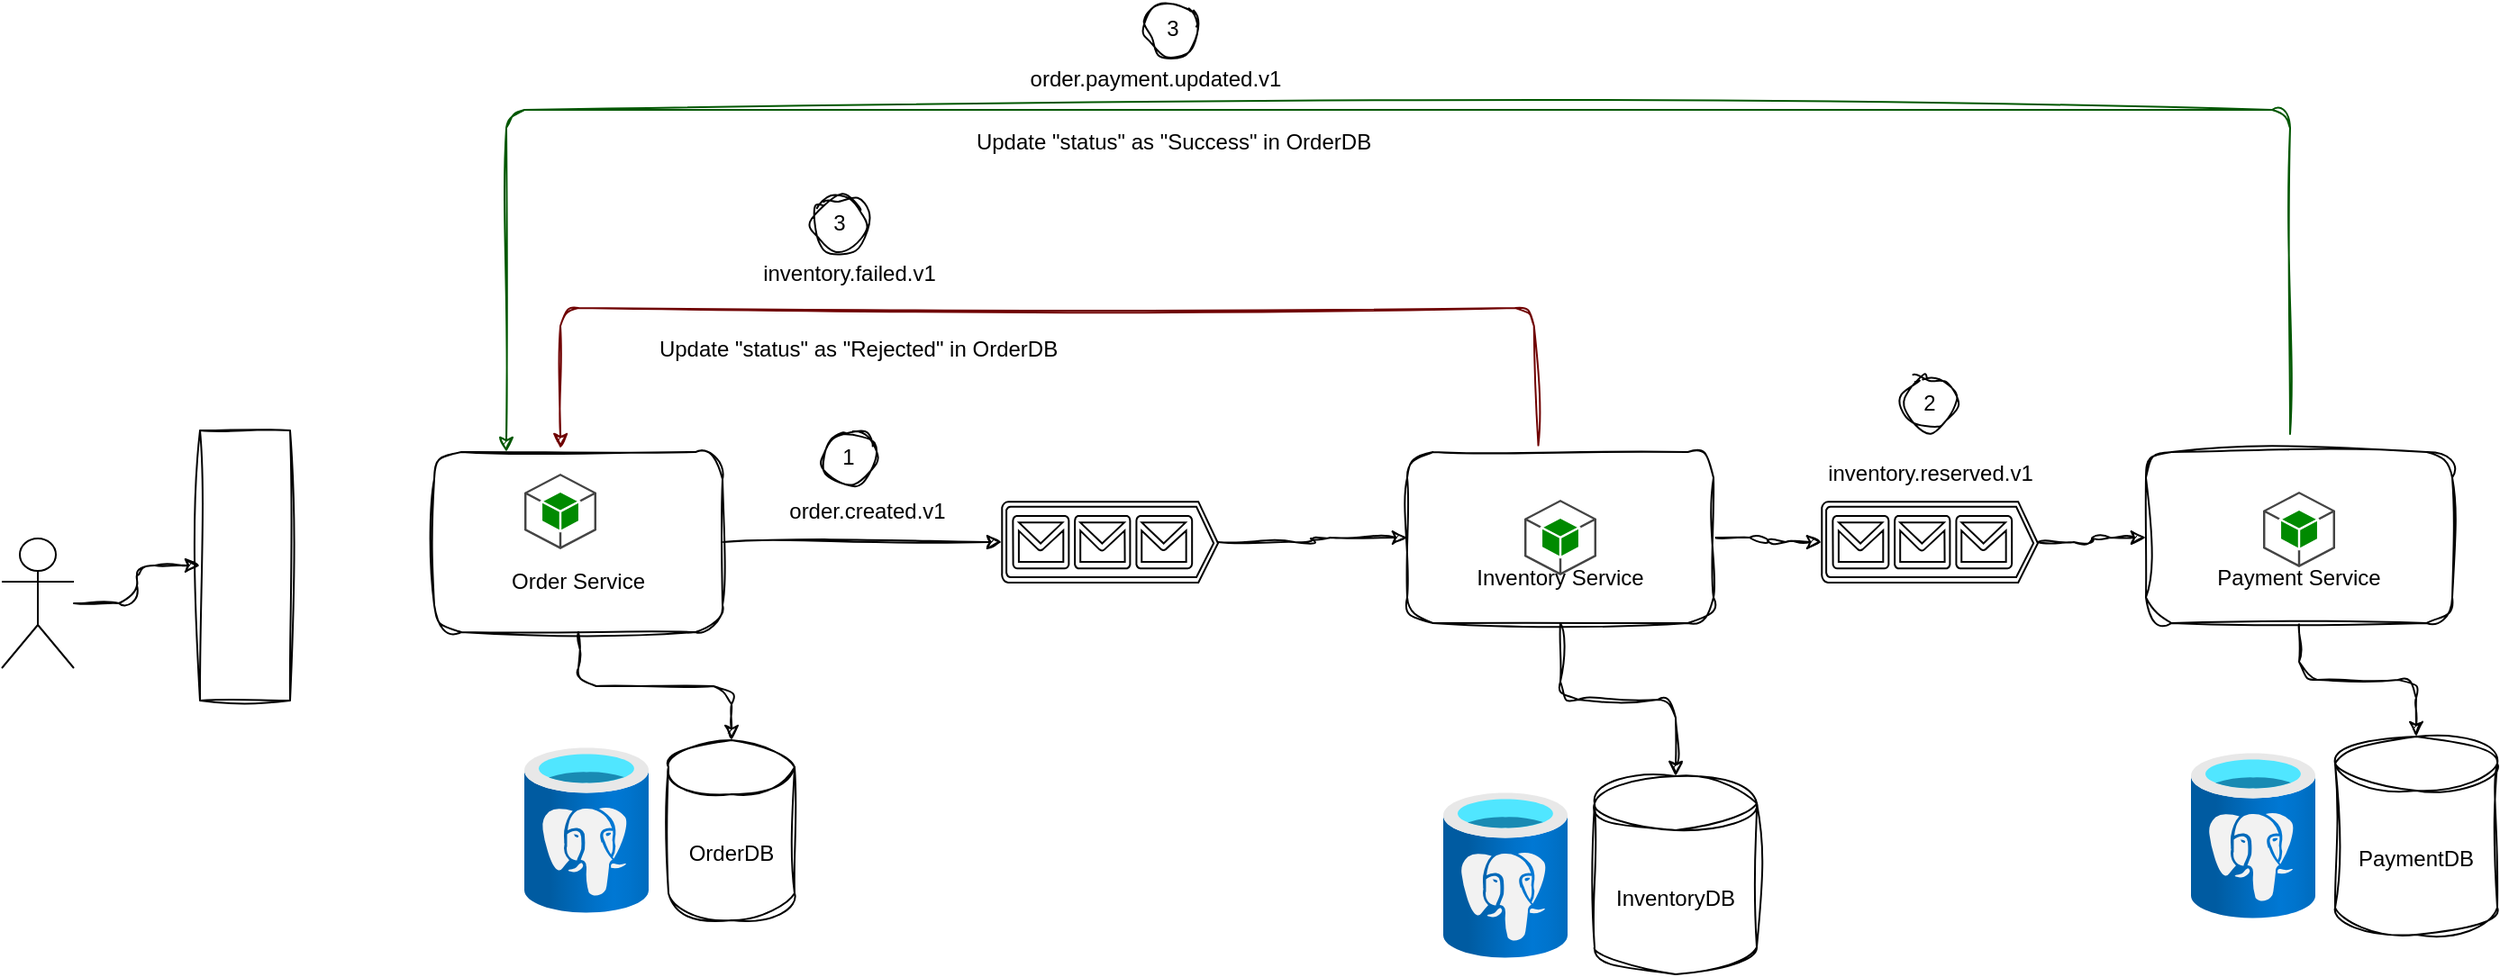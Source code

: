 <mxfile version="27.0.2">
  <diagram name="Page-1" id="B6scyaqq9aUN9wMyHdbF">
    <mxGraphModel dx="1954" dy="1796" grid="1" gridSize="10" guides="1" tooltips="1" connect="1" arrows="1" fold="1" page="1" pageScale="1" pageWidth="850" pageHeight="1100" math="0" shadow="0">
      <root>
        <mxCell id="0" />
        <mxCell id="1" parent="0" />
        <mxCell id="tE_9rgRd44uCfNkiKc3w-25" value="" style="edgeStyle=orthogonalEdgeStyle;rounded=1;orthogonalLoop=1;jettySize=auto;html=1;sketch=1;curveFitting=1;jiggle=2;" parent="1" source="tE_9rgRd44uCfNkiKc3w-8" target="tE_9rgRd44uCfNkiKc3w-24" edge="1">
          <mxGeometry relative="1" as="geometry" />
        </mxCell>
        <mxCell id="tE_9rgRd44uCfNkiKc3w-27" value="" style="edgeStyle=orthogonalEdgeStyle;rounded=1;orthogonalLoop=1;jettySize=auto;html=1;sketch=1;curveFitting=1;jiggle=2;entryX=0;entryY=0.5;entryDx=0;entryDy=0;entryPerimeter=0;" parent="1" source="tE_9rgRd44uCfNkiKc3w-8" target="-juNb6y3Be07XEBtlvTX-30" edge="1">
          <mxGeometry relative="1" as="geometry">
            <mxPoint x="400" y="250" as="targetPoint" />
          </mxGeometry>
        </mxCell>
        <mxCell id="tE_9rgRd44uCfNkiKc3w-8" value="&lt;div align=&quot;center&quot;&gt;&lt;span&gt;&lt;br&gt;&lt;/span&gt;&lt;/div&gt;&lt;div align=&quot;center&quot;&gt;&lt;span&gt;&lt;br&gt;&lt;/span&gt;&lt;/div&gt;&lt;div align=&quot;center&quot;&gt;&lt;span&gt;&lt;br&gt;&lt;/span&gt;&lt;/div&gt;&lt;div align=&quot;center&quot;&gt;&lt;span&gt;Order Service&lt;/span&gt;&lt;/div&gt;" style="rounded=1;whiteSpace=wrap;html=1;sketch=1;curveFitting=1;jiggle=2;align=center;" parent="1" vertex="1">
          <mxGeometry x="50" y="160" width="160" height="100" as="geometry" />
        </mxCell>
        <mxCell id="tE_9rgRd44uCfNkiKc3w-24" value="OrderDB" style="shape=cylinder3;whiteSpace=wrap;html=1;boundedLbl=1;backgroundOutline=1;size=15;sketch=1;curveFitting=1;jiggle=2;rounded=1;" parent="1" vertex="1">
          <mxGeometry x="180" y="320" width="70" height="100" as="geometry" />
        </mxCell>
        <mxCell id="tE_9rgRd44uCfNkiKc3w-30" value="" style="edgeStyle=orthogonalEdgeStyle;rounded=1;orthogonalLoop=1;jettySize=auto;html=1;sketch=1;curveFitting=1;jiggle=2;" parent="1" source="tE_9rgRd44uCfNkiKc3w-26" target="tE_9rgRd44uCfNkiKc3w-29" edge="1">
          <mxGeometry relative="1" as="geometry" />
        </mxCell>
        <mxCell id="tE_9rgRd44uCfNkiKc3w-32" value="" style="edgeStyle=orthogonalEdgeStyle;rounded=1;orthogonalLoop=1;jettySize=auto;html=1;sketch=1;curveFitting=1;jiggle=2;entryX=0;entryY=0.5;entryDx=0;entryDy=0;entryPerimeter=0;" parent="1" source="tE_9rgRd44uCfNkiKc3w-26" edge="1" target="-juNb6y3Be07XEBtlvTX-35">
          <mxGeometry relative="1" as="geometry">
            <mxPoint x="790" y="210" as="targetPoint" />
          </mxGeometry>
        </mxCell>
        <mxCell id="tE_9rgRd44uCfNkiKc3w-26" value="&lt;br&gt;&lt;div&gt;&lt;br&gt;&lt;/div&gt;&lt;div&gt;&lt;br&gt;&lt;/div&gt;&lt;div&gt;Inventory Service&lt;/div&gt;" style="whiteSpace=wrap;html=1;rounded=1;sketch=1;curveFitting=1;jiggle=2;" parent="1" vertex="1">
          <mxGeometry x="590" y="160" width="170" height="95" as="geometry" />
        </mxCell>
        <mxCell id="tE_9rgRd44uCfNkiKc3w-28" value="order.created.v1" style="text;html=1;align=center;verticalAlign=middle;resizable=0;points=[];autosize=1;strokeColor=none;fillColor=none;sketch=1;curveFitting=1;jiggle=2;rounded=1;" parent="1" vertex="1">
          <mxGeometry x="220" y="178" width="140" height="30" as="geometry" />
        </mxCell>
        <mxCell id="tE_9rgRd44uCfNkiKc3w-29" value="InventoryDB" style="shape=cylinder3;whiteSpace=wrap;html=1;boundedLbl=1;backgroundOutline=1;size=15;sketch=1;curveFitting=1;jiggle=2;rounded=1;" parent="1" vertex="1">
          <mxGeometry x="694" y="340" width="90" height="110" as="geometry" />
        </mxCell>
        <mxCell id="tE_9rgRd44uCfNkiKc3w-35" value="" style="edgeStyle=orthogonalEdgeStyle;rounded=1;orthogonalLoop=1;jettySize=auto;html=1;sketch=1;curveFitting=1;jiggle=2;" parent="1" source="tE_9rgRd44uCfNkiKc3w-33" target="tE_9rgRd44uCfNkiKc3w-34" edge="1">
          <mxGeometry relative="1" as="geometry" />
        </mxCell>
        <mxCell id="tE_9rgRd44uCfNkiKc3w-33" value="&lt;br&gt;&lt;div&gt;&lt;br&gt;&lt;/div&gt;&lt;div&gt;&lt;br&gt;&lt;/div&gt;&lt;div&gt;Payment Service&lt;/div&gt;" style="whiteSpace=wrap;html=1;rounded=1;sketch=1;curveFitting=1;jiggle=2;" parent="1" vertex="1">
          <mxGeometry x="1000" y="160" width="170" height="95" as="geometry" />
        </mxCell>
        <mxCell id="tE_9rgRd44uCfNkiKc3w-34" value="PaymentDB" style="shape=cylinder3;whiteSpace=wrap;html=1;boundedLbl=1;backgroundOutline=1;size=15;sketch=1;curveFitting=1;jiggle=2;rounded=1;" parent="1" vertex="1">
          <mxGeometry x="1105" y="318" width="90" height="110" as="geometry" />
        </mxCell>
        <mxCell id="tE_9rgRd44uCfNkiKc3w-36" value="inventory.reserved.v1" style="text;html=1;align=center;verticalAlign=middle;resizable=0;points=[];autosize=1;strokeColor=none;fillColor=none;sketch=1;curveFitting=1;jiggle=2;rounded=1;" parent="1" vertex="1">
          <mxGeometry x="795" y="156.5" width="170" height="30" as="geometry" />
        </mxCell>
        <mxCell id="-juNb6y3Be07XEBtlvTX-2" value="" style="endArrow=classic;html=1;rounded=1;entryX=0.438;entryY=-0.02;entryDx=0;entryDy=0;entryPerimeter=0;fillColor=#a20025;strokeColor=light-dark(#6F0000,#CC0000);sketch=1;curveFitting=1;jiggle=2;exitX=0.428;exitY=-0.039;exitDx=0;exitDy=0;exitPerimeter=0;" edge="1" parent="1" source="tE_9rgRd44uCfNkiKc3w-26" target="tE_9rgRd44uCfNkiKc3w-8">
          <mxGeometry width="50" height="50" relative="1" as="geometry">
            <mxPoint x="540" y="40" as="sourcePoint" />
            <mxPoint x="190" y="70" as="targetPoint" />
            <Array as="points">
              <mxPoint x="660" y="80" />
              <mxPoint x="120" y="80" />
            </Array>
          </mxGeometry>
        </mxCell>
        <mxCell id="-juNb6y3Be07XEBtlvTX-3" value="&lt;div&gt;inventory.failed.v1&lt;/div&gt;&lt;div&gt;&lt;br&gt;&lt;/div&gt;" style="text;html=1;align=center;verticalAlign=middle;resizable=0;points=[];autosize=1;strokeColor=none;fillColor=none;sketch=1;curveFitting=1;jiggle=2;rounded=1;" vertex="1" parent="1">
          <mxGeometry x="200" y="48" width="160" height="40" as="geometry" />
        </mxCell>
        <mxCell id="-juNb6y3Be07XEBtlvTX-4" value="Update &quot;status&quot; as &quot;Rejected&quot; in OrderDB" style="text;html=1;align=center;verticalAlign=middle;resizable=0;points=[];autosize=1;strokeColor=none;fillColor=none;sketch=1;curveFitting=1;jiggle=2;rounded=1;" vertex="1" parent="1">
          <mxGeometry x="130" y="88" width="310" height="30" as="geometry" />
        </mxCell>
        <mxCell id="-juNb6y3Be07XEBtlvTX-8" value="" style="endArrow=classic;html=1;rounded=1;entryX=0.25;entryY=0;entryDx=0;entryDy=0;fillColor=#008a00;strokeColor=#005700;sketch=1;curveFitting=1;jiggle=2;" edge="1" parent="1" target="tE_9rgRd44uCfNkiKc3w-8">
          <mxGeometry width="50" height="50" relative="1" as="geometry">
            <mxPoint x="1080" y="150" as="sourcePoint" />
            <mxPoint x="810" y="160" as="targetPoint" />
            <Array as="points">
              <mxPoint x="1080" y="-30" />
              <mxPoint x="90" y="-30" />
            </Array>
          </mxGeometry>
        </mxCell>
        <mxCell id="-juNb6y3Be07XEBtlvTX-9" value="&lt;div&gt;order.payment.updated.v1&lt;/div&gt;&lt;div&gt;&lt;br&gt;&lt;/div&gt;" style="text;html=1;align=center;verticalAlign=middle;resizable=0;points=[];autosize=1;strokeColor=none;fillColor=none;sketch=1;curveFitting=1;jiggle=2;rounded=1;" vertex="1" parent="1">
          <mxGeometry x="350" y="-60" width="200" height="40" as="geometry" />
        </mxCell>
        <mxCell id="-juNb6y3Be07XEBtlvTX-10" value="Update &quot;status&quot; as &quot;Success&quot; in OrderDB" style="text;html=1;align=center;verticalAlign=middle;resizable=0;points=[];autosize=1;strokeColor=none;fillColor=none;sketch=1;curveFitting=1;jiggle=2;rounded=1;" vertex="1" parent="1">
          <mxGeometry x="310" y="-27" width="300" height="30" as="geometry" />
        </mxCell>
        <mxCell id="-juNb6y3Be07XEBtlvTX-11" value="1" style="ellipse;whiteSpace=wrap;html=1;sketch=1;curveFitting=1;jiggle=2;rounded=1;" vertex="1" parent="1">
          <mxGeometry x="265" y="148" width="30" height="30" as="geometry" />
        </mxCell>
        <mxCell id="-juNb6y3Be07XEBtlvTX-12" value="2" style="ellipse;whiteSpace=wrap;html=1;sketch=1;curveFitting=1;jiggle=2;rounded=1;" vertex="1" parent="1">
          <mxGeometry x="865" y="118" width="30" height="30" as="geometry" />
        </mxCell>
        <mxCell id="-juNb6y3Be07XEBtlvTX-13" value="3" style="ellipse;whiteSpace=wrap;html=1;sketch=1;curveFitting=1;jiggle=2;rounded=1;" vertex="1" parent="1">
          <mxGeometry x="260" y="18" width="30" height="30" as="geometry" />
        </mxCell>
        <mxCell id="-juNb6y3Be07XEBtlvTX-14" value="3" style="ellipse;whiteSpace=wrap;html=1;sketch=1;curveFitting=1;jiggle=2;rounded=1;" vertex="1" parent="1">
          <mxGeometry x="445" y="-90" width="30" height="30" as="geometry" />
        </mxCell>
        <mxCell id="-juNb6y3Be07XEBtlvTX-19" value="" style="image;aspect=fixed;html=1;points=[];align=center;fontSize=12;image=img/lib/azure2/databases/Azure_Database_PostgreSQL_Server.svg;rounded=1;sketch=1;hachureGap=4;jiggle=2;curveFitting=1;fontFamily=Architects Daughter;fontSource=https%3A%2F%2Ffonts.googleapis.com%2Fcss%3Ffamily%3DArchitects%2BDaughter;" vertex="1" parent="1">
          <mxGeometry x="100" y="324" width="69" height="92" as="geometry" />
        </mxCell>
        <mxCell id="-juNb6y3Be07XEBtlvTX-21" value="" style="image;aspect=fixed;html=1;points=[];align=center;fontSize=12;image=img/lib/azure2/databases/Azure_Database_PostgreSQL_Server.svg;rounded=1;sketch=1;hachureGap=4;jiggle=2;curveFitting=1;fontFamily=Architects Daughter;fontSource=https%3A%2F%2Ffonts.googleapis.com%2Fcss%3Ffamily%3DArchitects%2BDaughter;" vertex="1" parent="1">
          <mxGeometry x="610" y="349" width="69" height="92" as="geometry" />
        </mxCell>
        <mxCell id="-juNb6y3Be07XEBtlvTX-22" value="" style="image;aspect=fixed;html=1;points=[];align=center;fontSize=12;image=img/lib/azure2/databases/Azure_Database_PostgreSQL_Server.svg;rounded=1;sketch=1;hachureGap=4;jiggle=2;curveFitting=1;fontFamily=Architects Daughter;fontSource=https%3A%2F%2Ffonts.googleapis.com%2Fcss%3Ffamily%3DArchitects%2BDaughter;" vertex="1" parent="1">
          <mxGeometry x="1025" y="327" width="69" height="92" as="geometry" />
        </mxCell>
        <mxCell id="-juNb6y3Be07XEBtlvTX-23" value="" style="outlineConnect=0;dashed=0;verticalLabelPosition=bottom;verticalAlign=top;align=center;html=1;shape=mxgraph.aws3.android;rounded=1;hachureGap=4;fontFamily=Architects Daughter;fontSource=https%3A%2F%2Ffonts.googleapis.com%2Fcss%3Ffamily%3DArchitects%2BDaughter;fillColor=#008a00;fontColor=#ffffff;strokeColor=#005700;" vertex="1" parent="1">
          <mxGeometry x="100" y="172" width="40" height="42" as="geometry" />
        </mxCell>
        <mxCell id="-juNb6y3Be07XEBtlvTX-24" value="" style="outlineConnect=0;dashed=0;verticalLabelPosition=bottom;verticalAlign=top;align=center;html=1;shape=mxgraph.aws3.android;rounded=1;hachureGap=4;fontFamily=Architects Daughter;fontSource=https%3A%2F%2Ffonts.googleapis.com%2Fcss%3Ffamily%3DArchitects%2BDaughter;fillColor=#008a00;fontColor=#ffffff;strokeColor=#005700;" vertex="1" parent="1">
          <mxGeometry x="655" y="186.5" width="40" height="42" as="geometry" />
        </mxCell>
        <mxCell id="-juNb6y3Be07XEBtlvTX-26" value="" style="outlineConnect=0;dashed=0;verticalLabelPosition=bottom;verticalAlign=top;align=center;html=1;shape=mxgraph.aws3.android;rounded=1;hachureGap=4;fontFamily=Architects Daughter;fontSource=https%3A%2F%2Ffonts.googleapis.com%2Fcss%3Ffamily%3DArchitects%2BDaughter;fillColor=#008a00;fontColor=#ffffff;strokeColor=#005700;" vertex="1" parent="1">
          <mxGeometry x="1065" y="182" width="40" height="42" as="geometry" />
        </mxCell>
        <mxCell id="-juNb6y3Be07XEBtlvTX-34" value="" style="edgeStyle=orthogonalEdgeStyle;rounded=1;sketch=1;hachureGap=4;jiggle=2;curveFitting=1;orthogonalLoop=1;jettySize=auto;html=1;fontFamily=Architects Daughter;fontSource=https%3A%2F%2Ffonts.googleapis.com%2Fcss%3Ffamily%3DArchitects%2BDaughter;entryX=0;entryY=0.5;entryDx=0;entryDy=0;" edge="1" parent="1" source="-juNb6y3Be07XEBtlvTX-30" target="tE_9rgRd44uCfNkiKc3w-26">
          <mxGeometry relative="1" as="geometry" />
        </mxCell>
        <mxCell id="-juNb6y3Be07XEBtlvTX-30" value="" style="verticalLabelPosition=bottom;html=1;verticalAlign=top;align=center;shape=mxgraph.azure.queue_generic;pointerEvents=1;rounded=1;hachureGap=4;fontFamily=Architects Daughter;fontSource=https%3A%2F%2Ffonts.googleapis.com%2Fcss%3Ffamily%3DArchitects%2BDaughter;" vertex="1" parent="1">
          <mxGeometry x="365" y="187.5" width="120" height="45" as="geometry" />
        </mxCell>
        <mxCell id="-juNb6y3Be07XEBtlvTX-36" value="" style="edgeStyle=orthogonalEdgeStyle;rounded=1;sketch=1;hachureGap=4;jiggle=2;curveFitting=1;orthogonalLoop=1;jettySize=auto;html=1;fontFamily=Architects Daughter;fontSource=https%3A%2F%2Ffonts.googleapis.com%2Fcss%3Ffamily%3DArchitects%2BDaughter;" edge="1" parent="1" source="-juNb6y3Be07XEBtlvTX-35" target="tE_9rgRd44uCfNkiKc3w-33">
          <mxGeometry relative="1" as="geometry" />
        </mxCell>
        <mxCell id="-juNb6y3Be07XEBtlvTX-35" value="" style="verticalLabelPosition=bottom;html=1;verticalAlign=top;align=center;shape=mxgraph.azure.queue_generic;pointerEvents=1;rounded=1;hachureGap=4;fontFamily=Architects Daughter;fontSource=https%3A%2F%2Ffonts.googleapis.com%2Fcss%3Ffamily%3DArchitects%2BDaughter;" vertex="1" parent="1">
          <mxGeometry x="820" y="187.5" width="120" height="45" as="geometry" />
        </mxCell>
        <mxCell id="NO85FHtchhlePb0pRhYc-5" value="" style="edgeStyle=orthogonalEdgeStyle;rounded=1;sketch=1;hachureGap=4;jiggle=2;curveFitting=1;orthogonalLoop=1;jettySize=auto;html=1;fontFamily=Architects Daughter;fontSource=https%3A%2F%2Ffonts.googleapis.com%2Fcss%3Ffamily%3DArchitects%2BDaughter;" edge="1" parent="1" source="NO85FHtchhlePb0pRhYc-2" target="NO85FHtchhlePb0pRhYc-4">
          <mxGeometry relative="1" as="geometry" />
        </mxCell>
        <mxCell id="NO85FHtchhlePb0pRhYc-2" value="" style="shape=umlActor;verticalLabelPosition=bottom;labelBackgroundColor=#ffffff;verticalAlign=top;html=1;outlineConnect=0;" vertex="1" parent="1">
          <mxGeometry x="-190" y="208" width="40" height="72" as="geometry" />
        </mxCell>
        <mxCell id="NO85FHtchhlePb0pRhYc-4" value="" style="rounded=0;whiteSpace=wrap;html=1;sketch=1;hachureGap=4;jiggle=2;curveFitting=1;fontFamily=Architects Daughter;fontSource=https%3A%2F%2Ffonts.googleapis.com%2Fcss%3Ffamily%3DArchitects%2BDaughter;" vertex="1" parent="1">
          <mxGeometry x="-80" y="148" width="50" height="150" as="geometry" />
        </mxCell>
      </root>
    </mxGraphModel>
  </diagram>
</mxfile>
